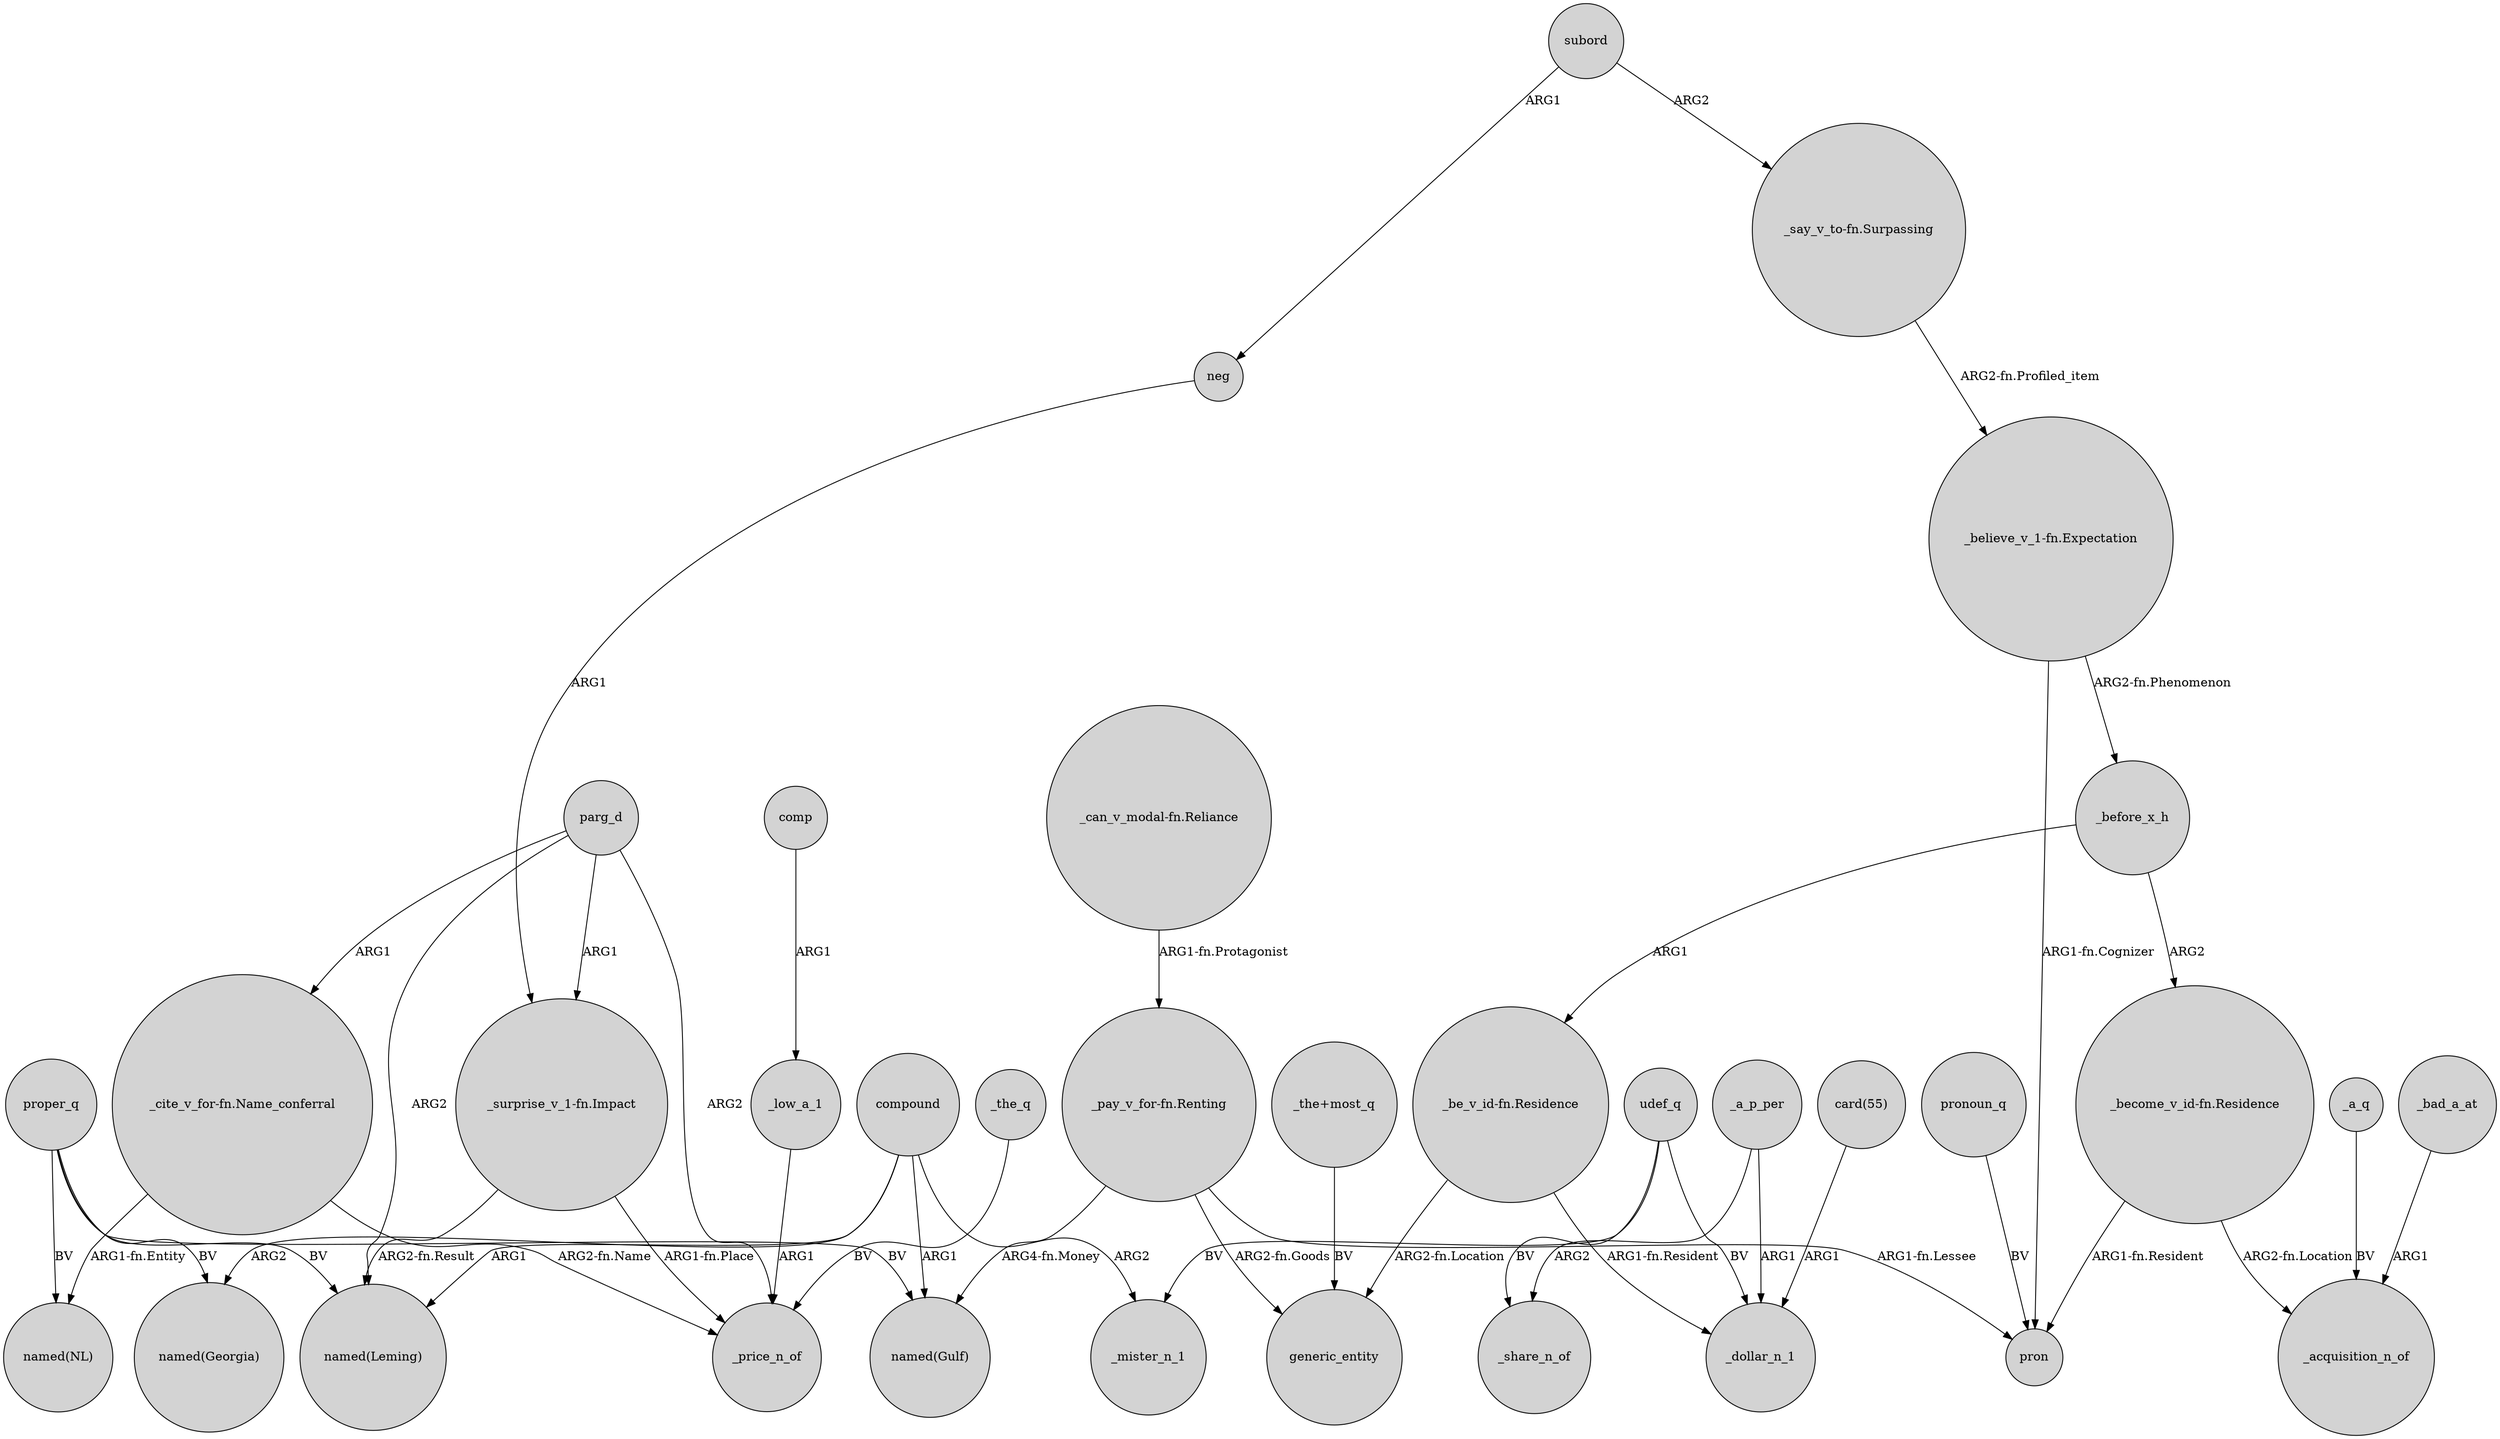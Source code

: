 digraph {
	node [shape=circle style=filled]
	subord -> neg [label=ARG1]
	_bad_a_at -> _acquisition_n_of [label=ARG1]
	"_be_v_id-fn.Residence" -> generic_entity [label="ARG2-fn.Location"]
	"_the+most_q" -> generic_entity [label=BV]
	"_say_v_to-fn.Surpassing" -> "_believe_v_1-fn.Expectation" [label="ARG2-fn.Profiled_item"]
	compound -> "named(Georgia)" [label=ARG2]
	"_believe_v_1-fn.Expectation" -> pron [label="ARG1-fn.Cognizer"]
	"_cite_v_for-fn.Name_conferral" -> "named(NL)" [label="ARG1-fn.Entity"]
	udef_q -> _dollar_n_1 [label=BV]
	parg_d -> "_surprise_v_1-fn.Impact" [label=ARG1]
	proper_q -> "named(Leming)" [label=BV]
	"_believe_v_1-fn.Expectation" -> _before_x_h [label="ARG2-fn.Phenomenon"]
	neg -> "_surprise_v_1-fn.Impact" [label=ARG1]
	comp -> _low_a_1 [label=ARG1]
	_a_q -> _acquisition_n_of [label=BV]
	"_surprise_v_1-fn.Impact" -> "named(Leming)" [label="ARG2-fn.Result"]
	_a_p_per -> _share_n_of [label=ARG2]
	udef_q -> _mister_n_1 [label=BV]
	subord -> "_say_v_to-fn.Surpassing" [label=ARG2]
	parg_d -> _price_n_of [label=ARG2]
	parg_d -> "named(Leming)" [label=ARG2]
	"_cite_v_for-fn.Name_conferral" -> _price_n_of [label="ARG2-fn.Name"]
	proper_q -> "named(Gulf)" [label=BV]
	parg_d -> "_cite_v_for-fn.Name_conferral" [label=ARG1]
	_the_q -> _price_n_of [label=BV]
	"_pay_v_for-fn.Renting" -> "named(Gulf)" [label="ARG4-fn.Money"]
	_before_x_h -> "_become_v_id-fn.Residence" [label=ARG2]
	"card(55)" -> _dollar_n_1 [label=ARG1]
	compound -> "named(Gulf)" [label=ARG1]
	compound -> "named(Leming)" [label=ARG1]
	udef_q -> _share_n_of [label=BV]
	compound -> _mister_n_1 [label=ARG2]
	"_be_v_id-fn.Residence" -> _dollar_n_1 [label="ARG1-fn.Resident"]
	"_pay_v_for-fn.Renting" -> generic_entity [label="ARG2-fn.Goods"]
	"_become_v_id-fn.Residence" -> _acquisition_n_of [label="ARG2-fn.Location"]
	pronoun_q -> pron [label=BV]
	proper_q -> "named(NL)" [label=BV]
	_a_p_per -> _dollar_n_1 [label=ARG1]
	"_pay_v_for-fn.Renting" -> pron [label="ARG1-fn.Lessee"]
	_before_x_h -> "_be_v_id-fn.Residence" [label=ARG1]
	"_surprise_v_1-fn.Impact" -> _price_n_of [label="ARG1-fn.Place"]
	"_can_v_modal-fn.Reliance" -> "_pay_v_for-fn.Renting" [label="ARG1-fn.Protagonist"]
	proper_q -> "named(Georgia)" [label=BV]
	"_become_v_id-fn.Residence" -> pron [label="ARG1-fn.Resident"]
	_low_a_1 -> _price_n_of [label=ARG1]
}
